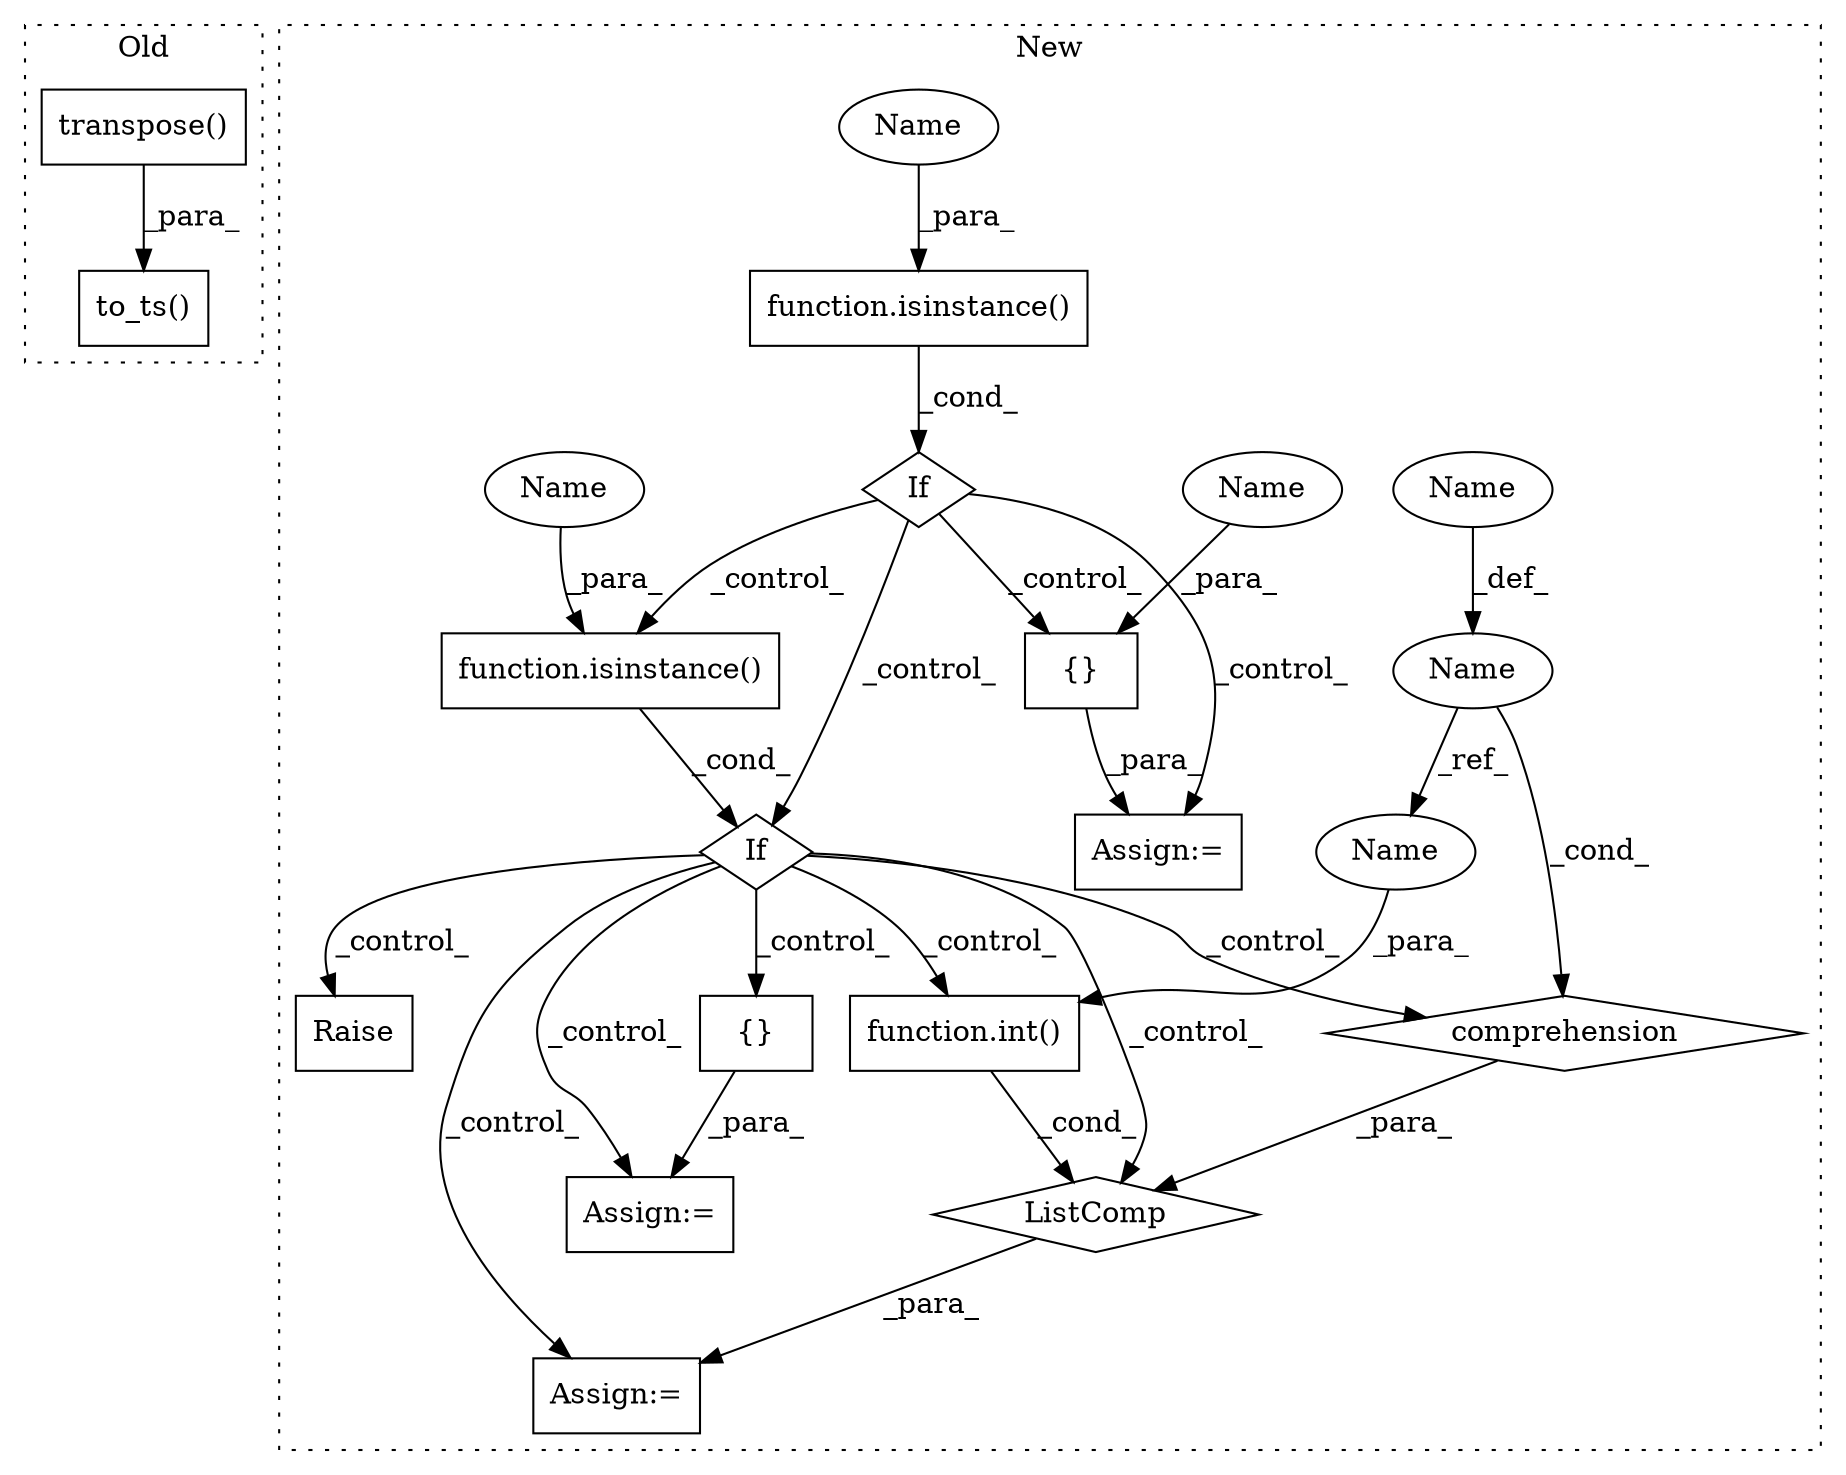 digraph G {
subgraph cluster0 {
1 [label="to_ts()" a="75" s="37258,37348" l="11,1" shape="box"];
13 [label="transpose()" a="75" s="37269" l="64" shape="box"];
label = "Old";
style="dotted";
}
subgraph cluster1 {
2 [label="function.int()" a="75" s="46088,46095" l="4,1" shape="box"];
3 [label="If" a="96" s="45894" l="3" shape="diamond"];
4 [label="ListComp" a="106" s="46087" l="28" shape="diamond"];
5 [label="comprehension" a="45" s="46097" l="3" shape="diamond"];
6 [label="Name" a="87" s="46101" l="3" shape="ellipse"];
7 [label="function.isinstance()" a="75" s="45897,45919" l="11,1" shape="box"];
8 [label="Assign:=" a="68" s="46084" l="3" shape="box"];
9 [label="Assign:=" a="68" s="46009" l="3" shape="box"];
10 [label="Assign:=" a="68" s="45941" l="2" shape="box"];
11 [label="If" a="96" s="45965" l="0" shape="diamond"];
12 [label="{}" a="59" s="45943,45950" l="1,0" shape="box"];
14 [label="Raise" a="91" s="46142" l="6" shape="box"];
15 [label="{}" a="59" s="46012,46024" l="1,0" shape="box"];
16 [label="function.isinstance()" a="75" s="45965,45987" l="11,1" shape="box"];
17 [label="Name" a="87" s="45944" l="6" shape="ellipse"];
18 [label="Name" a="87" s="45976" l="6" shape="ellipse"];
19 [label="Name" a="87" s="45908" l="6" shape="ellipse"];
20 [label="Name" a="87" s="46108" l="6" shape="ellipse"];
21 [label="Name" a="87" s="46092" l="3" shape="ellipse"];
label = "New";
style="dotted";
}
2 -> 4 [label="_cond_"];
3 -> 10 [label="_control_"];
3 -> 11 [label="_control_"];
3 -> 12 [label="_control_"];
3 -> 16 [label="_control_"];
4 -> 8 [label="_para_"];
5 -> 4 [label="_para_"];
6 -> 5 [label="_cond_"];
6 -> 21 [label="_ref_"];
7 -> 3 [label="_cond_"];
11 -> 4 [label="_control_"];
11 -> 2 [label="_control_"];
11 -> 9 [label="_control_"];
11 -> 5 [label="_control_"];
11 -> 14 [label="_control_"];
11 -> 15 [label="_control_"];
11 -> 8 [label="_control_"];
12 -> 10 [label="_para_"];
13 -> 1 [label="_para_"];
15 -> 9 [label="_para_"];
16 -> 11 [label="_cond_"];
17 -> 12 [label="_para_"];
18 -> 16 [label="_para_"];
19 -> 7 [label="_para_"];
20 -> 6 [label="_def_"];
21 -> 2 [label="_para_"];
}